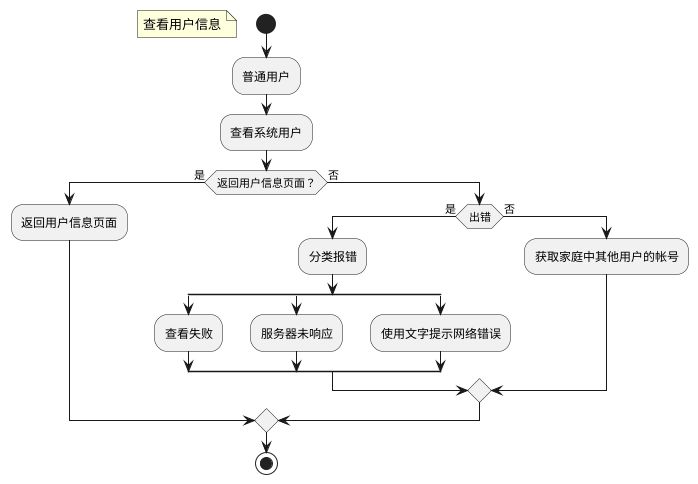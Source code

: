 @startuml
start
floating note left:查看用户信息
:普通用户;
:查看系统用户;
if(返回用户信息页面？)then(是)
:返回用户信息页面;
else(否)
if(出错)then(是)
:分类报错;
split
:查看失败;
split again
:服务器未响应;
split again
:使用文字提示网络错误;
end split
else(否)
:获取家庭中其他用户的帐号;
endif
endif
stop
@enduml
